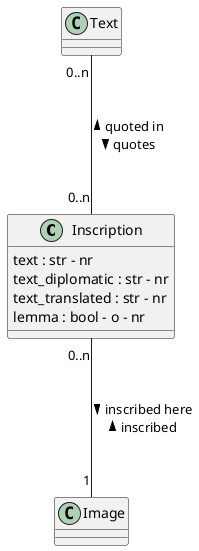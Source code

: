 @startuml Inscription

class Inscription
Inscription : text : str - nr 
Inscription : text_diplomatic : str - nr 
Inscription : text_translated : str - nr 
Inscription : lemma : bool - o - nr

class Text 

class Image 




Inscription "0..n" --- "1" Image : > inscribed here \n inscribed  <

Text "0..n" --- "0..n" Inscription : < quoted in \n quotes >



@enduml